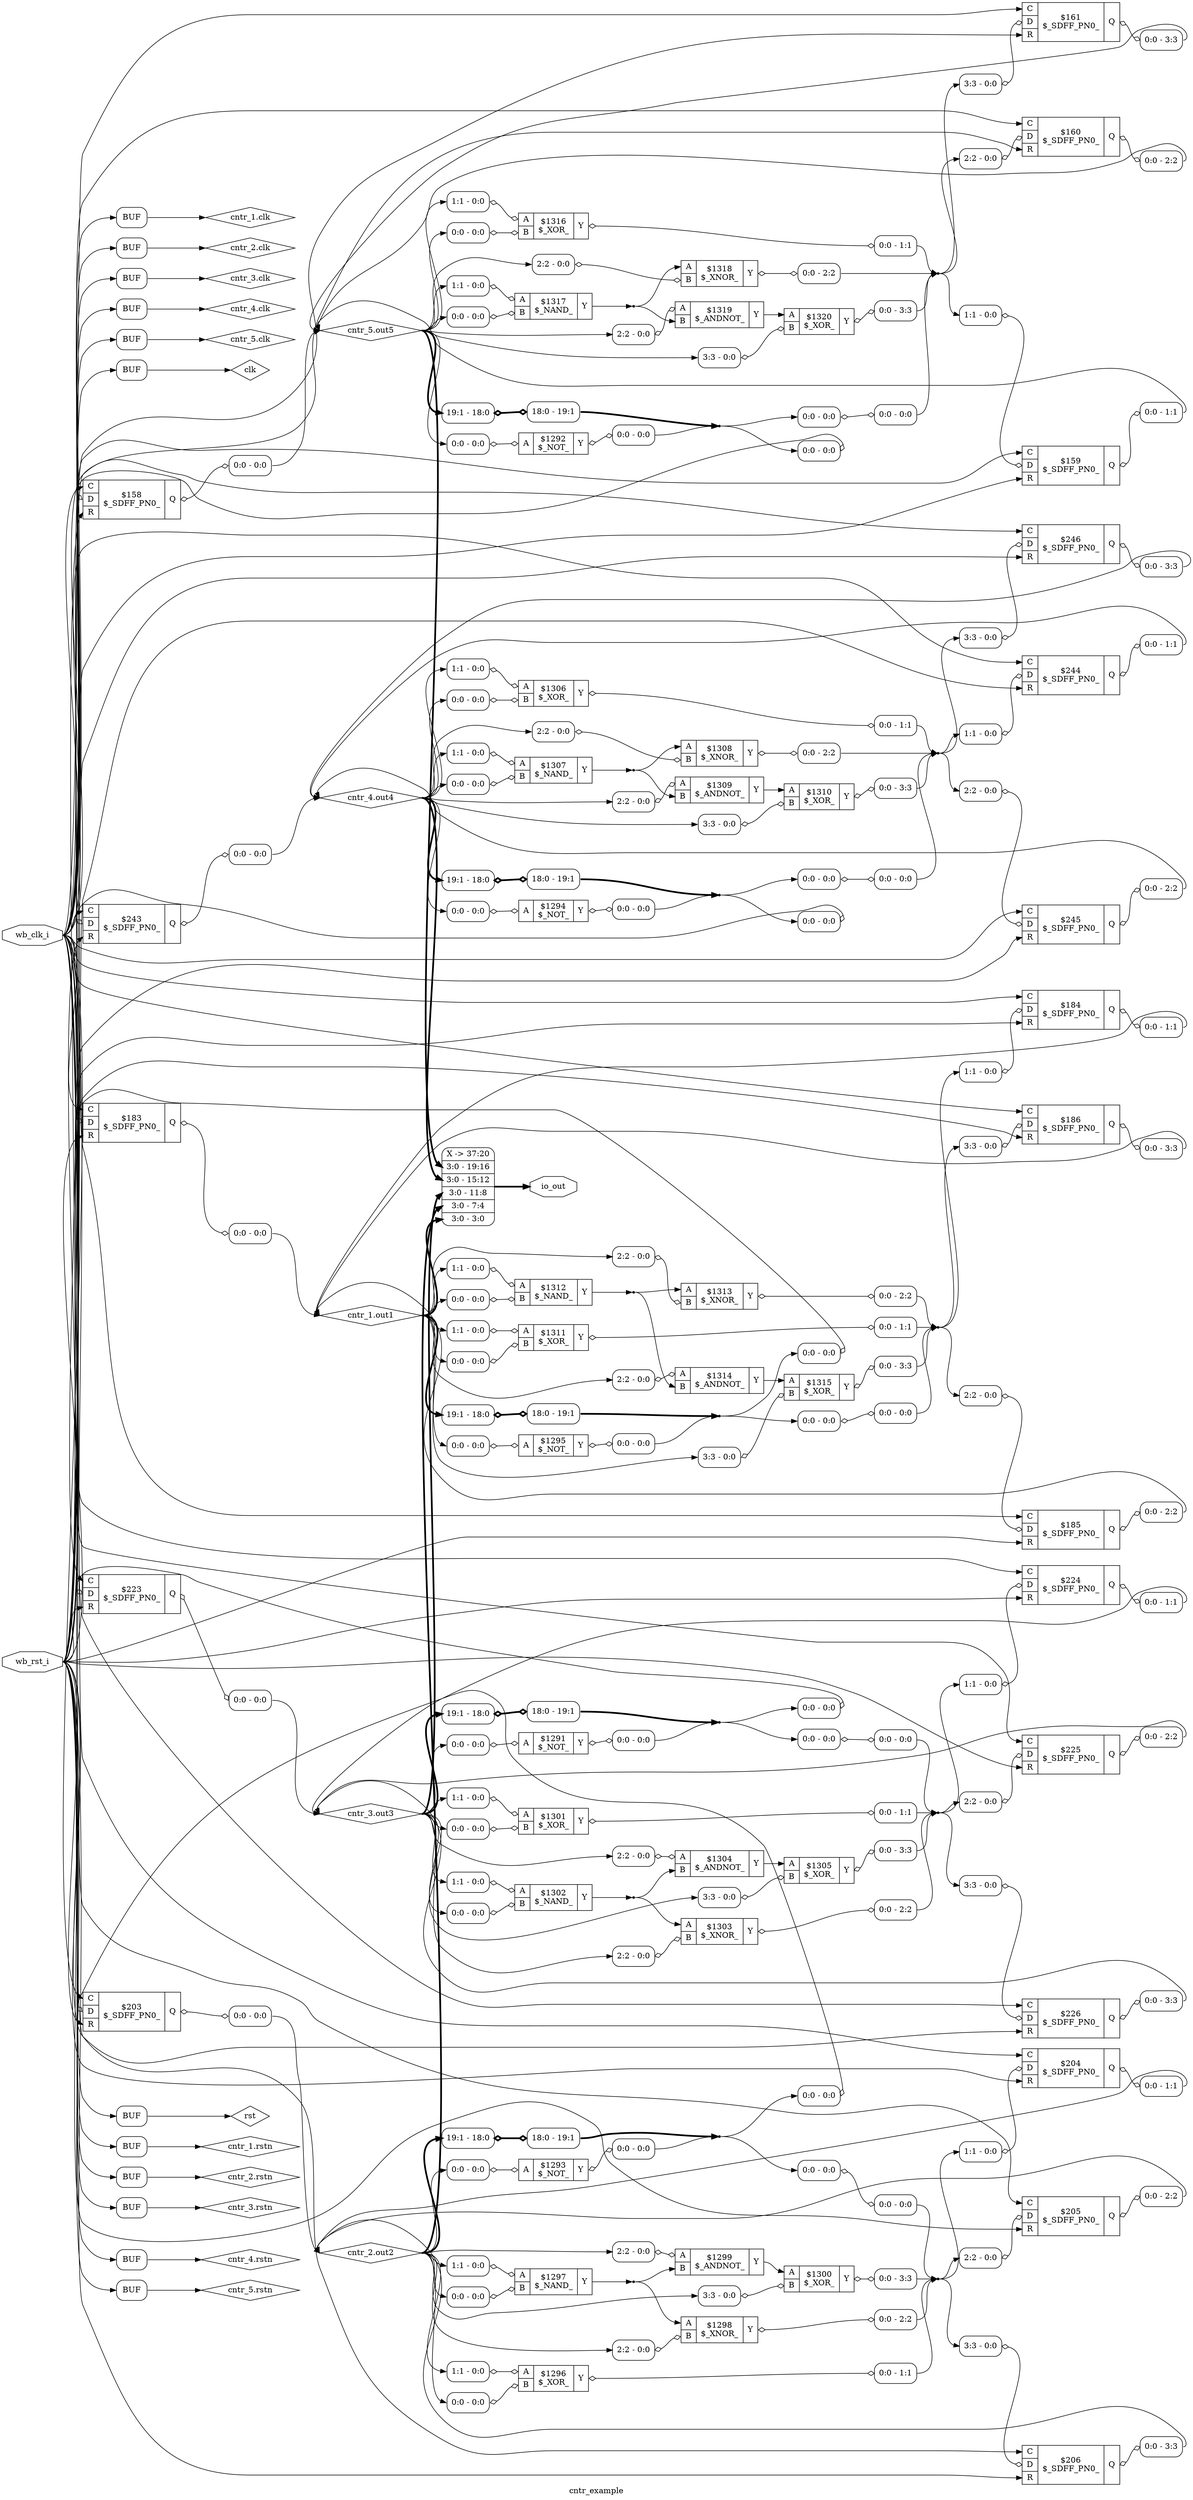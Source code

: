 digraph "cntr_example" {
label="cntr_example";
rankdir="LR";
remincross=true;
n21 [ shape=diamond, label="clk", color="black", fontcolor="black" ];
n22 [ shape=diamond, label="cntr_1.clk", color="black", fontcolor="black" ];
n23 [ shape=diamond, label="cntr_1.out1", color="black", fontcolor="black" ];
n24 [ shape=diamond, label="cntr_1.rstn", color="black", fontcolor="black" ];
n25 [ shape=diamond, label="cntr_2.clk", color="black", fontcolor="black" ];
n26 [ shape=diamond, label="cntr_2.out2", color="black", fontcolor="black" ];
n27 [ shape=diamond, label="cntr_2.rstn", color="black", fontcolor="black" ];
n28 [ shape=diamond, label="cntr_3.clk", color="black", fontcolor="black" ];
n29 [ shape=diamond, label="cntr_3.out3", color="black", fontcolor="black" ];
n30 [ shape=diamond, label="cntr_3.rstn", color="black", fontcolor="black" ];
n31 [ shape=diamond, label="cntr_4.clk", color="black", fontcolor="black" ];
n32 [ shape=diamond, label="cntr_4.out4", color="black", fontcolor="black" ];
n33 [ shape=diamond, label="cntr_4.rstn", color="black", fontcolor="black" ];
n34 [ shape=diamond, label="cntr_5.clk", color="black", fontcolor="black" ];
n35 [ shape=diamond, label="cntr_5.out5", color="black", fontcolor="black" ];
n36 [ shape=diamond, label="cntr_5.rstn", color="black", fontcolor="black" ];
n37 [ shape=octagon, label="io_out", color="black", fontcolor="black" ];
n38 [ shape=diamond, label="rst", color="black", fontcolor="black" ];
n39 [ shape=octagon, label="wb_clk_i", color="black", fontcolor="black" ];
n40 [ shape=octagon, label="wb_rst_i", color="black", fontcolor="black" ];
c43 [ shape=record, label="{{<p41> A}|$1291\n$_NOT_|{<p42> Y}}" ];
x0 [ shape=record, style=rounded, label="<s0> 0:0 - 0:0 " ];
x0:e -> c43:p41:w [arrowhead=odiamond, arrowtail=odiamond, dir=both, color="black", label=""];
x1 [ shape=record, style=rounded, label="<s0> 0:0 - 0:0 " ];
c43:p42:e -> x1:w [arrowhead=odiamond, arrowtail=odiamond, dir=both, color="black", label=""];
c44 [ shape=record, label="{{<p41> A}|$1292\n$_NOT_|{<p42> Y}}" ];
x2 [ shape=record, style=rounded, label="<s0> 0:0 - 0:0 " ];
x2:e -> c44:p41:w [arrowhead=odiamond, arrowtail=odiamond, dir=both, color="black", label=""];
x3 [ shape=record, style=rounded, label="<s0> 0:0 - 0:0 " ];
c44:p42:e -> x3:w [arrowhead=odiamond, arrowtail=odiamond, dir=both, color="black", label=""];
c45 [ shape=record, label="{{<p41> A}|$1293\n$_NOT_|{<p42> Y}}" ];
x4 [ shape=record, style=rounded, label="<s0> 0:0 - 0:0 " ];
x4:e -> c45:p41:w [arrowhead=odiamond, arrowtail=odiamond, dir=both, color="black", label=""];
x5 [ shape=record, style=rounded, label="<s0> 0:0 - 0:0 " ];
c45:p42:e -> x5:w [arrowhead=odiamond, arrowtail=odiamond, dir=both, color="black", label=""];
c46 [ shape=record, label="{{<p41> A}|$1294\n$_NOT_|{<p42> Y}}" ];
x6 [ shape=record, style=rounded, label="<s0> 0:0 - 0:0 " ];
x6:e -> c46:p41:w [arrowhead=odiamond, arrowtail=odiamond, dir=both, color="black", label=""];
x7 [ shape=record, style=rounded, label="<s0> 0:0 - 0:0 " ];
c46:p42:e -> x7:w [arrowhead=odiamond, arrowtail=odiamond, dir=both, color="black", label=""];
c47 [ shape=record, label="{{<p41> A}|$1295\n$_NOT_|{<p42> Y}}" ];
x8 [ shape=record, style=rounded, label="<s0> 0:0 - 0:0 " ];
x8:e -> c47:p41:w [arrowhead=odiamond, arrowtail=odiamond, dir=both, color="black", label=""];
x9 [ shape=record, style=rounded, label="<s0> 0:0 - 0:0 " ];
c47:p42:e -> x9:w [arrowhead=odiamond, arrowtail=odiamond, dir=both, color="black", label=""];
c49 [ shape=record, label="{{<p41> A|<p48> B}|$1296\n$_XOR_|{<p42> Y}}" ];
x10 [ shape=record, style=rounded, label="<s0> 1:1 - 0:0 " ];
x10:e -> c49:p41:w [arrowhead=odiamond, arrowtail=odiamond, dir=both, color="black", label=""];
x11 [ shape=record, style=rounded, label="<s0> 0:0 - 0:0 " ];
x11:e -> c49:p48:w [arrowhead=odiamond, arrowtail=odiamond, dir=both, color="black", label=""];
x12 [ shape=record, style=rounded, label="<s0> 0:0 - 1:1 " ];
c49:p42:e -> x12:w [arrowhead=odiamond, arrowtail=odiamond, dir=both, color="black", label=""];
c50 [ shape=record, label="{{<p41> A|<p48> B}|$1297\n$_NAND_|{<p42> Y}}" ];
x13 [ shape=record, style=rounded, label="<s0> 1:1 - 0:0 " ];
x13:e -> c50:p41:w [arrowhead=odiamond, arrowtail=odiamond, dir=both, color="black", label=""];
x14 [ shape=record, style=rounded, label="<s0> 0:0 - 0:0 " ];
x14:e -> c50:p48:w [arrowhead=odiamond, arrowtail=odiamond, dir=both, color="black", label=""];
c51 [ shape=record, label="{{<p41> A|<p48> B}|$1298\n$_XNOR_|{<p42> Y}}" ];
x15 [ shape=record, style=rounded, label="<s0> 2:2 - 0:0 " ];
x15:e -> c51:p48:w [arrowhead=odiamond, arrowtail=odiamond, dir=both, color="black", label=""];
x16 [ shape=record, style=rounded, label="<s0> 0:0 - 2:2 " ];
c51:p42:e -> x16:w [arrowhead=odiamond, arrowtail=odiamond, dir=both, color="black", label=""];
c52 [ shape=record, label="{{<p41> A|<p48> B}|$1299\n$_ANDNOT_|{<p42> Y}}" ];
x17 [ shape=record, style=rounded, label="<s0> 2:2 - 0:0 " ];
x17:e -> c52:p41:w [arrowhead=odiamond, arrowtail=odiamond, dir=both, color="black", label=""];
c53 [ shape=record, label="{{<p41> A|<p48> B}|$1300\n$_XOR_|{<p42> Y}}" ];
x18 [ shape=record, style=rounded, label="<s0> 3:3 - 0:0 " ];
x18:e -> c53:p48:w [arrowhead=odiamond, arrowtail=odiamond, dir=both, color="black", label=""];
x19 [ shape=record, style=rounded, label="<s0> 0:0 - 3:3 " ];
c53:p42:e -> x19:w [arrowhead=odiamond, arrowtail=odiamond, dir=both, color="black", label=""];
c54 [ shape=record, label="{{<p41> A|<p48> B}|$1301\n$_XOR_|{<p42> Y}}" ];
x20 [ shape=record, style=rounded, label="<s0> 1:1 - 0:0 " ];
x20:e -> c54:p41:w [arrowhead=odiamond, arrowtail=odiamond, dir=both, color="black", label=""];
x21 [ shape=record, style=rounded, label="<s0> 0:0 - 0:0 " ];
x21:e -> c54:p48:w [arrowhead=odiamond, arrowtail=odiamond, dir=both, color="black", label=""];
x22 [ shape=record, style=rounded, label="<s0> 0:0 - 1:1 " ];
c54:p42:e -> x22:w [arrowhead=odiamond, arrowtail=odiamond, dir=both, color="black", label=""];
c55 [ shape=record, label="{{<p41> A|<p48> B}|$1302\n$_NAND_|{<p42> Y}}" ];
x23 [ shape=record, style=rounded, label="<s0> 1:1 - 0:0 " ];
x23:e -> c55:p41:w [arrowhead=odiamond, arrowtail=odiamond, dir=both, color="black", label=""];
x24 [ shape=record, style=rounded, label="<s0> 0:0 - 0:0 " ];
x24:e -> c55:p48:w [arrowhead=odiamond, arrowtail=odiamond, dir=both, color="black", label=""];
c56 [ shape=record, label="{{<p41> A|<p48> B}|$1303\n$_XNOR_|{<p42> Y}}" ];
x25 [ shape=record, style=rounded, label="<s0> 2:2 - 0:0 " ];
x25:e -> c56:p48:w [arrowhead=odiamond, arrowtail=odiamond, dir=both, color="black", label=""];
x26 [ shape=record, style=rounded, label="<s0> 0:0 - 2:2 " ];
c56:p42:e -> x26:w [arrowhead=odiamond, arrowtail=odiamond, dir=both, color="black", label=""];
c57 [ shape=record, label="{{<p41> A|<p48> B}|$1304\n$_ANDNOT_|{<p42> Y}}" ];
x27 [ shape=record, style=rounded, label="<s0> 2:2 - 0:0 " ];
x27:e -> c57:p41:w [arrowhead=odiamond, arrowtail=odiamond, dir=both, color="black", label=""];
c58 [ shape=record, label="{{<p41> A|<p48> B}|$1305\n$_XOR_|{<p42> Y}}" ];
x28 [ shape=record, style=rounded, label="<s0> 3:3 - 0:0 " ];
x28:e -> c58:p48:w [arrowhead=odiamond, arrowtail=odiamond, dir=both, color="black", label=""];
x29 [ shape=record, style=rounded, label="<s0> 0:0 - 3:3 " ];
c58:p42:e -> x29:w [arrowhead=odiamond, arrowtail=odiamond, dir=both, color="black", label=""];
c59 [ shape=record, label="{{<p41> A|<p48> B}|$1306\n$_XOR_|{<p42> Y}}" ];
x30 [ shape=record, style=rounded, label="<s0> 1:1 - 0:0 " ];
x30:e -> c59:p41:w [arrowhead=odiamond, arrowtail=odiamond, dir=both, color="black", label=""];
x31 [ shape=record, style=rounded, label="<s0> 0:0 - 0:0 " ];
x31:e -> c59:p48:w [arrowhead=odiamond, arrowtail=odiamond, dir=both, color="black", label=""];
x32 [ shape=record, style=rounded, label="<s0> 0:0 - 1:1 " ];
c59:p42:e -> x32:w [arrowhead=odiamond, arrowtail=odiamond, dir=both, color="black", label=""];
c60 [ shape=record, label="{{<p41> A|<p48> B}|$1307\n$_NAND_|{<p42> Y}}" ];
x33 [ shape=record, style=rounded, label="<s0> 1:1 - 0:0 " ];
x33:e -> c60:p41:w [arrowhead=odiamond, arrowtail=odiamond, dir=both, color="black", label=""];
x34 [ shape=record, style=rounded, label="<s0> 0:0 - 0:0 " ];
x34:e -> c60:p48:w [arrowhead=odiamond, arrowtail=odiamond, dir=both, color="black", label=""];
c61 [ shape=record, label="{{<p41> A|<p48> B}|$1308\n$_XNOR_|{<p42> Y}}" ];
x35 [ shape=record, style=rounded, label="<s0> 2:2 - 0:0 " ];
x35:e -> c61:p48:w [arrowhead=odiamond, arrowtail=odiamond, dir=both, color="black", label=""];
x36 [ shape=record, style=rounded, label="<s0> 0:0 - 2:2 " ];
c61:p42:e -> x36:w [arrowhead=odiamond, arrowtail=odiamond, dir=both, color="black", label=""];
c62 [ shape=record, label="{{<p41> A|<p48> B}|$1309\n$_ANDNOT_|{<p42> Y}}" ];
x37 [ shape=record, style=rounded, label="<s0> 2:2 - 0:0 " ];
x37:e -> c62:p41:w [arrowhead=odiamond, arrowtail=odiamond, dir=both, color="black", label=""];
c63 [ shape=record, label="{{<p41> A|<p48> B}|$1310\n$_XOR_|{<p42> Y}}" ];
x38 [ shape=record, style=rounded, label="<s0> 3:3 - 0:0 " ];
x38:e -> c63:p48:w [arrowhead=odiamond, arrowtail=odiamond, dir=both, color="black", label=""];
x39 [ shape=record, style=rounded, label="<s0> 0:0 - 3:3 " ];
c63:p42:e -> x39:w [arrowhead=odiamond, arrowtail=odiamond, dir=both, color="black", label=""];
c64 [ shape=record, label="{{<p41> A|<p48> B}|$1311\n$_XOR_|{<p42> Y}}" ];
x40 [ shape=record, style=rounded, label="<s0> 1:1 - 0:0 " ];
x40:e -> c64:p41:w [arrowhead=odiamond, arrowtail=odiamond, dir=both, color="black", label=""];
x41 [ shape=record, style=rounded, label="<s0> 0:0 - 0:0 " ];
x41:e -> c64:p48:w [arrowhead=odiamond, arrowtail=odiamond, dir=both, color="black", label=""];
x42 [ shape=record, style=rounded, label="<s0> 0:0 - 1:1 " ];
c64:p42:e -> x42:w [arrowhead=odiamond, arrowtail=odiamond, dir=both, color="black", label=""];
c65 [ shape=record, label="{{<p41> A|<p48> B}|$1312\n$_NAND_|{<p42> Y}}" ];
x43 [ shape=record, style=rounded, label="<s0> 1:1 - 0:0 " ];
x43:e -> c65:p41:w [arrowhead=odiamond, arrowtail=odiamond, dir=both, color="black", label=""];
x44 [ shape=record, style=rounded, label="<s0> 0:0 - 0:0 " ];
x44:e -> c65:p48:w [arrowhead=odiamond, arrowtail=odiamond, dir=both, color="black", label=""];
c66 [ shape=record, label="{{<p41> A|<p48> B}|$1313\n$_XNOR_|{<p42> Y}}" ];
x45 [ shape=record, style=rounded, label="<s0> 2:2 - 0:0 " ];
x45:e -> c66:p48:w [arrowhead=odiamond, arrowtail=odiamond, dir=both, color="black", label=""];
x46 [ shape=record, style=rounded, label="<s0> 0:0 - 2:2 " ];
c66:p42:e -> x46:w [arrowhead=odiamond, arrowtail=odiamond, dir=both, color="black", label=""];
c67 [ shape=record, label="{{<p41> A|<p48> B}|$1314\n$_ANDNOT_|{<p42> Y}}" ];
x47 [ shape=record, style=rounded, label="<s0> 2:2 - 0:0 " ];
x47:e -> c67:p41:w [arrowhead=odiamond, arrowtail=odiamond, dir=both, color="black", label=""];
c68 [ shape=record, label="{{<p41> A|<p48> B}|$1315\n$_XOR_|{<p42> Y}}" ];
x48 [ shape=record, style=rounded, label="<s0> 3:3 - 0:0 " ];
x48:e -> c68:p48:w [arrowhead=odiamond, arrowtail=odiamond, dir=both, color="black", label=""];
x49 [ shape=record, style=rounded, label="<s0> 0:0 - 3:3 " ];
c68:p42:e -> x49:w [arrowhead=odiamond, arrowtail=odiamond, dir=both, color="black", label=""];
c69 [ shape=record, label="{{<p41> A|<p48> B}|$1316\n$_XOR_|{<p42> Y}}" ];
x50 [ shape=record, style=rounded, label="<s0> 1:1 - 0:0 " ];
x50:e -> c69:p41:w [arrowhead=odiamond, arrowtail=odiamond, dir=both, color="black", label=""];
x51 [ shape=record, style=rounded, label="<s0> 0:0 - 0:0 " ];
x51:e -> c69:p48:w [arrowhead=odiamond, arrowtail=odiamond, dir=both, color="black", label=""];
x52 [ shape=record, style=rounded, label="<s0> 0:0 - 1:1 " ];
c69:p42:e -> x52:w [arrowhead=odiamond, arrowtail=odiamond, dir=both, color="black", label=""];
c70 [ shape=record, label="{{<p41> A|<p48> B}|$1317\n$_NAND_|{<p42> Y}}" ];
x53 [ shape=record, style=rounded, label="<s0> 1:1 - 0:0 " ];
x53:e -> c70:p41:w [arrowhead=odiamond, arrowtail=odiamond, dir=both, color="black", label=""];
x54 [ shape=record, style=rounded, label="<s0> 0:0 - 0:0 " ];
x54:e -> c70:p48:w [arrowhead=odiamond, arrowtail=odiamond, dir=both, color="black", label=""];
c71 [ shape=record, label="{{<p41> A|<p48> B}|$1318\n$_XNOR_|{<p42> Y}}" ];
x55 [ shape=record, style=rounded, label="<s0> 2:2 - 0:0 " ];
x55:e -> c71:p48:w [arrowhead=odiamond, arrowtail=odiamond, dir=both, color="black", label=""];
x56 [ shape=record, style=rounded, label="<s0> 0:0 - 2:2 " ];
c71:p42:e -> x56:w [arrowhead=odiamond, arrowtail=odiamond, dir=both, color="black", label=""];
c72 [ shape=record, label="{{<p41> A|<p48> B}|$1319\n$_ANDNOT_|{<p42> Y}}" ];
x57 [ shape=record, style=rounded, label="<s0> 2:2 - 0:0 " ];
x57:e -> c72:p41:w [arrowhead=odiamond, arrowtail=odiamond, dir=both, color="black", label=""];
c73 [ shape=record, label="{{<p41> A|<p48> B}|$1320\n$_XOR_|{<p42> Y}}" ];
x58 [ shape=record, style=rounded, label="<s0> 3:3 - 0:0 " ];
x58:e -> c73:p48:w [arrowhead=odiamond, arrowtail=odiamond, dir=both, color="black", label=""];
x59 [ shape=record, style=rounded, label="<s0> 0:0 - 3:3 " ];
c73:p42:e -> x59:w [arrowhead=odiamond, arrowtail=odiamond, dir=both, color="black", label=""];
c78 [ shape=record, label="{{<p74> C|<p75> D|<p76> R}|$158\n$_SDFF_PN0_|{<p77> Q}}" ];
x60 [ shape=record, style=rounded, label="<s0> 0:0 - 0:0 " ];
x60:e -> c78:p75:w [arrowhead=odiamond, arrowtail=odiamond, dir=both, color="black", label=""];
x61 [ shape=record, style=rounded, label="<s0> 0:0 - 0:0 " ];
c78:p77:e -> x61:w [arrowhead=odiamond, arrowtail=odiamond, dir=both, color="black", label=""];
c79 [ shape=record, label="{{<p74> C|<p75> D|<p76> R}|$159\n$_SDFF_PN0_|{<p77> Q}}" ];
x62 [ shape=record, style=rounded, label="<s0> 1:1 - 0:0 " ];
x62:e -> c79:p75:w [arrowhead=odiamond, arrowtail=odiamond, dir=both, color="black", label=""];
x63 [ shape=record, style=rounded, label="<s0> 0:0 - 1:1 " ];
c79:p77:e -> x63:w [arrowhead=odiamond, arrowtail=odiamond, dir=both, color="black", label=""];
c80 [ shape=record, label="{{<p74> C|<p75> D|<p76> R}|$160\n$_SDFF_PN0_|{<p77> Q}}" ];
x64 [ shape=record, style=rounded, label="<s0> 2:2 - 0:0 " ];
x64:e -> c80:p75:w [arrowhead=odiamond, arrowtail=odiamond, dir=both, color="black", label=""];
x65 [ shape=record, style=rounded, label="<s0> 0:0 - 2:2 " ];
c80:p77:e -> x65:w [arrowhead=odiamond, arrowtail=odiamond, dir=both, color="black", label=""];
c81 [ shape=record, label="{{<p74> C|<p75> D|<p76> R}|$161\n$_SDFF_PN0_|{<p77> Q}}" ];
x66 [ shape=record, style=rounded, label="<s0> 3:3 - 0:0 " ];
x66:e -> c81:p75:w [arrowhead=odiamond, arrowtail=odiamond, dir=both, color="black", label=""];
x67 [ shape=record, style=rounded, label="<s0> 0:0 - 3:3 " ];
c81:p77:e -> x67:w [arrowhead=odiamond, arrowtail=odiamond, dir=both, color="black", label=""];
c82 [ shape=record, label="{{<p74> C|<p75> D|<p76> R}|$183\n$_SDFF_PN0_|{<p77> Q}}" ];
x68 [ shape=record, style=rounded, label="<s0> 0:0 - 0:0 " ];
x68:e -> c82:p75:w [arrowhead=odiamond, arrowtail=odiamond, dir=both, color="black", label=""];
x69 [ shape=record, style=rounded, label="<s0> 0:0 - 0:0 " ];
c82:p77:e -> x69:w [arrowhead=odiamond, arrowtail=odiamond, dir=both, color="black", label=""];
c83 [ shape=record, label="{{<p74> C|<p75> D|<p76> R}|$184\n$_SDFF_PN0_|{<p77> Q}}" ];
x70 [ shape=record, style=rounded, label="<s0> 1:1 - 0:0 " ];
x70:e -> c83:p75:w [arrowhead=odiamond, arrowtail=odiamond, dir=both, color="black", label=""];
x71 [ shape=record, style=rounded, label="<s0> 0:0 - 1:1 " ];
c83:p77:e -> x71:w [arrowhead=odiamond, arrowtail=odiamond, dir=both, color="black", label=""];
c84 [ shape=record, label="{{<p74> C|<p75> D|<p76> R}|$185\n$_SDFF_PN0_|{<p77> Q}}" ];
x72 [ shape=record, style=rounded, label="<s0> 2:2 - 0:0 " ];
x72:e -> c84:p75:w [arrowhead=odiamond, arrowtail=odiamond, dir=both, color="black", label=""];
x73 [ shape=record, style=rounded, label="<s0> 0:0 - 2:2 " ];
c84:p77:e -> x73:w [arrowhead=odiamond, arrowtail=odiamond, dir=both, color="black", label=""];
c85 [ shape=record, label="{{<p74> C|<p75> D|<p76> R}|$186\n$_SDFF_PN0_|{<p77> Q}}" ];
x74 [ shape=record, style=rounded, label="<s0> 3:3 - 0:0 " ];
x74:e -> c85:p75:w [arrowhead=odiamond, arrowtail=odiamond, dir=both, color="black", label=""];
x75 [ shape=record, style=rounded, label="<s0> 0:0 - 3:3 " ];
c85:p77:e -> x75:w [arrowhead=odiamond, arrowtail=odiamond, dir=both, color="black", label=""];
c86 [ shape=record, label="{{<p74> C|<p75> D|<p76> R}|$203\n$_SDFF_PN0_|{<p77> Q}}" ];
x76 [ shape=record, style=rounded, label="<s0> 0:0 - 0:0 " ];
x76:e -> c86:p75:w [arrowhead=odiamond, arrowtail=odiamond, dir=both, color="black", label=""];
x77 [ shape=record, style=rounded, label="<s0> 0:0 - 0:0 " ];
c86:p77:e -> x77:w [arrowhead=odiamond, arrowtail=odiamond, dir=both, color="black", label=""];
c87 [ shape=record, label="{{<p74> C|<p75> D|<p76> R}|$204\n$_SDFF_PN0_|{<p77> Q}}" ];
x78 [ shape=record, style=rounded, label="<s0> 1:1 - 0:0 " ];
x78:e -> c87:p75:w [arrowhead=odiamond, arrowtail=odiamond, dir=both, color="black", label=""];
x79 [ shape=record, style=rounded, label="<s0> 0:0 - 1:1 " ];
c87:p77:e -> x79:w [arrowhead=odiamond, arrowtail=odiamond, dir=both, color="black", label=""];
c88 [ shape=record, label="{{<p74> C|<p75> D|<p76> R}|$205\n$_SDFF_PN0_|{<p77> Q}}" ];
x80 [ shape=record, style=rounded, label="<s0> 2:2 - 0:0 " ];
x80:e -> c88:p75:w [arrowhead=odiamond, arrowtail=odiamond, dir=both, color="black", label=""];
x81 [ shape=record, style=rounded, label="<s0> 0:0 - 2:2 " ];
c88:p77:e -> x81:w [arrowhead=odiamond, arrowtail=odiamond, dir=both, color="black", label=""];
c89 [ shape=record, label="{{<p74> C|<p75> D|<p76> R}|$206\n$_SDFF_PN0_|{<p77> Q}}" ];
x82 [ shape=record, style=rounded, label="<s0> 3:3 - 0:0 " ];
x82:e -> c89:p75:w [arrowhead=odiamond, arrowtail=odiamond, dir=both, color="black", label=""];
x83 [ shape=record, style=rounded, label="<s0> 0:0 - 3:3 " ];
c89:p77:e -> x83:w [arrowhead=odiamond, arrowtail=odiamond, dir=both, color="black", label=""];
c90 [ shape=record, label="{{<p74> C|<p75> D|<p76> R}|$223\n$_SDFF_PN0_|{<p77> Q}}" ];
x84 [ shape=record, style=rounded, label="<s0> 0:0 - 0:0 " ];
x84:e -> c90:p75:w [arrowhead=odiamond, arrowtail=odiamond, dir=both, color="black", label=""];
x85 [ shape=record, style=rounded, label="<s0> 0:0 - 0:0 " ];
c90:p77:e -> x85:w [arrowhead=odiamond, arrowtail=odiamond, dir=both, color="black", label=""];
c91 [ shape=record, label="{{<p74> C|<p75> D|<p76> R}|$224\n$_SDFF_PN0_|{<p77> Q}}" ];
x86 [ shape=record, style=rounded, label="<s0> 1:1 - 0:0 " ];
x86:e -> c91:p75:w [arrowhead=odiamond, arrowtail=odiamond, dir=both, color="black", label=""];
x87 [ shape=record, style=rounded, label="<s0> 0:0 - 1:1 " ];
c91:p77:e -> x87:w [arrowhead=odiamond, arrowtail=odiamond, dir=both, color="black", label=""];
c92 [ shape=record, label="{{<p74> C|<p75> D|<p76> R}|$225\n$_SDFF_PN0_|{<p77> Q}}" ];
x88 [ shape=record, style=rounded, label="<s0> 2:2 - 0:0 " ];
x88:e -> c92:p75:w [arrowhead=odiamond, arrowtail=odiamond, dir=both, color="black", label=""];
x89 [ shape=record, style=rounded, label="<s0> 0:0 - 2:2 " ];
c92:p77:e -> x89:w [arrowhead=odiamond, arrowtail=odiamond, dir=both, color="black", label=""];
c93 [ shape=record, label="{{<p74> C|<p75> D|<p76> R}|$226\n$_SDFF_PN0_|{<p77> Q}}" ];
x90 [ shape=record, style=rounded, label="<s0> 3:3 - 0:0 " ];
x90:e -> c93:p75:w [arrowhead=odiamond, arrowtail=odiamond, dir=both, color="black", label=""];
x91 [ shape=record, style=rounded, label="<s0> 0:0 - 3:3 " ];
c93:p77:e -> x91:w [arrowhead=odiamond, arrowtail=odiamond, dir=both, color="black", label=""];
c94 [ shape=record, label="{{<p74> C|<p75> D|<p76> R}|$243\n$_SDFF_PN0_|{<p77> Q}}" ];
x92 [ shape=record, style=rounded, label="<s0> 0:0 - 0:0 " ];
x92:e -> c94:p75:w [arrowhead=odiamond, arrowtail=odiamond, dir=both, color="black", label=""];
x93 [ shape=record, style=rounded, label="<s0> 0:0 - 0:0 " ];
c94:p77:e -> x93:w [arrowhead=odiamond, arrowtail=odiamond, dir=both, color="black", label=""];
c95 [ shape=record, label="{{<p74> C|<p75> D|<p76> R}|$244\n$_SDFF_PN0_|{<p77> Q}}" ];
x94 [ shape=record, style=rounded, label="<s0> 1:1 - 0:0 " ];
x94:e -> c95:p75:w [arrowhead=odiamond, arrowtail=odiamond, dir=both, color="black", label=""];
x95 [ shape=record, style=rounded, label="<s0> 0:0 - 1:1 " ];
c95:p77:e -> x95:w [arrowhead=odiamond, arrowtail=odiamond, dir=both, color="black", label=""];
c96 [ shape=record, label="{{<p74> C|<p75> D|<p76> R}|$245\n$_SDFF_PN0_|{<p77> Q}}" ];
x96 [ shape=record, style=rounded, label="<s0> 2:2 - 0:0 " ];
x96:e -> c96:p75:w [arrowhead=odiamond, arrowtail=odiamond, dir=both, color="black", label=""];
x97 [ shape=record, style=rounded, label="<s0> 0:0 - 2:2 " ];
c96:p77:e -> x97:w [arrowhead=odiamond, arrowtail=odiamond, dir=both, color="black", label=""];
c97 [ shape=record, label="{{<p74> C|<p75> D|<p76> R}|$246\n$_SDFF_PN0_|{<p77> Q}}" ];
x98 [ shape=record, style=rounded, label="<s0> 3:3 - 0:0 " ];
x98:e -> c97:p75:w [arrowhead=odiamond, arrowtail=odiamond, dir=both, color="black", label=""];
x99 [ shape=record, style=rounded, label="<s0> 0:0 - 3:3 " ];
c97:p77:e -> x99:w [arrowhead=odiamond, arrowtail=odiamond, dir=both, color="black", label=""];
x100 [ shape=record, style=rounded, label="<s0> 19:1 - 18:0 " ];
x101 [ shape=record, style=rounded, label="<s0> 18:0 - 19:1 " ];
x100:e -> x101:w [arrowhead=odiamond, arrowtail=odiamond, dir=both, color="black", style="setlinewidth(3)", label=""];
x102 [ shape=record, style=rounded, label="<s0> 0:0 - 0:0 " ];
x103 [ shape=record, style=rounded, label="<s0> 0:0 - 0:0 " ];
x102:e -> x103:w [arrowhead=odiamond, arrowtail=odiamond, dir=both, color="black", label=""];
x104 [ shape=record, style=rounded, label="<s0> 19:1 - 18:0 " ];
x105 [ shape=record, style=rounded, label="<s0> 18:0 - 19:1 " ];
x104:e -> x105:w [arrowhead=odiamond, arrowtail=odiamond, dir=both, color="black", style="setlinewidth(3)", label=""];
x106 [ shape=record, style=rounded, label="<s0> 0:0 - 0:0 " ];
x107 [ shape=record, style=rounded, label="<s0> 0:0 - 0:0 " ];
x106:e -> x107:w [arrowhead=odiamond, arrowtail=odiamond, dir=both, color="black", label=""];
x108 [ shape=record, style=rounded, label="<s0> 19:1 - 18:0 " ];
x109 [ shape=record, style=rounded, label="<s0> 18:0 - 19:1 " ];
x108:e -> x109:w [arrowhead=odiamond, arrowtail=odiamond, dir=both, color="black", style="setlinewidth(3)", label=""];
x110 [ shape=record, style=rounded, label="<s0> 0:0 - 0:0 " ];
x111 [ shape=record, style=rounded, label="<s0> 0:0 - 0:0 " ];
x110:e -> x111:w [arrowhead=odiamond, arrowtail=odiamond, dir=both, color="black", label=""];
x112 [ shape=record, style=rounded, label="<s0> 19:1 - 18:0 " ];
x113 [ shape=record, style=rounded, label="<s0> 18:0 - 19:1 " ];
x112:e -> x113:w [arrowhead=odiamond, arrowtail=odiamond, dir=both, color="black", style="setlinewidth(3)", label=""];
x114 [ shape=record, style=rounded, label="<s0> 0:0 - 0:0 " ];
x115 [ shape=record, style=rounded, label="<s0> 0:0 - 0:0 " ];
x114:e -> x115:w [arrowhead=odiamond, arrowtail=odiamond, dir=both, color="black", label=""];
x116 [ shape=record, style=rounded, label="<s0> 19:1 - 18:0 " ];
x117 [ shape=record, style=rounded, label="<s0> 18:0 - 19:1 " ];
x116:e -> x117:w [arrowhead=odiamond, arrowtail=odiamond, dir=both, color="black", style="setlinewidth(3)", label=""];
x118 [ shape=record, style=rounded, label="<s0> 0:0 - 0:0 " ];
x119 [ shape=record, style=rounded, label="<s0> 0:0 - 0:0 " ];
x118:e -> x119:w [arrowhead=odiamond, arrowtail=odiamond, dir=both, color="black", label=""];
x120 [shape=box, style=rounded, label="BUF"];
x121 [shape=box, style=rounded, label="BUF"];
x122 [shape=box, style=rounded, label="BUF"];
x123 [shape=box, style=rounded, label="BUF"];
x124 [shape=box, style=rounded, label="BUF"];
x125 [shape=box, style=rounded, label="BUF"];
x126 [shape=box, style=rounded, label="BUF"];
x127 [shape=box, style=rounded, label="BUF"];
x128 [shape=box, style=rounded, label="BUF"];
x129 [shape=box, style=rounded, label="BUF"];
x130 [shape=box, style=rounded, label="BUF"];
x131 [ shape=record, style=rounded, label="X -&gt; 37:20 |<s4> 3:0 - 19:16 |<s3> 3:0 - 15:12 |<s2> 3:0 - 11:8 |<s1> 3:0 - 7:4 |<s0> 3:0 - 3:0 " ];
x132 [shape=box, style=rounded, label="BUF"];
n1 [ shape=point ];
c50:p42:e -> n1:w [color="black", label=""];
n1:e -> c51:p41:w [color="black", label=""];
n1:e -> c52:p48:w [color="black", label=""];
c72:p42:e -> c73:p41:w [color="black", label=""];
n11 [ shape=point ];
x101:s0:e -> n11:w [color="black", style="setlinewidth(3)", label=""];
x9:s0:e -> n11:w [color="black", label=""];
n11:e -> x102:s0:w [color="black", label=""];
n11:e -> x68:s0:w [color="black", label=""];
n12 [ shape=point ];
x103:s0:e -> n12:w [color="black", label=""];
x42:s0:e -> n12:w [color="black", label=""];
x46:s0:e -> n12:w [color="black", label=""];
x49:s0:e -> n12:w [color="black", label=""];
n12:e -> x70:s0:w [color="black", label=""];
n12:e -> x72:s0:w [color="black", label=""];
n12:e -> x74:s0:w [color="black", label=""];
n13 [ shape=point ];
x105:s0:e -> n13:w [color="black", style="setlinewidth(3)", label=""];
x5:s0:e -> n13:w [color="black", label=""];
n13:e -> x106:s0:w [color="black", label=""];
n13:e -> x76:s0:w [color="black", label=""];
n14 [ shape=point ];
x107:s0:e -> n14:w [color="black", label=""];
x12:s0:e -> n14:w [color="black", label=""];
x16:s0:e -> n14:w [color="black", label=""];
x19:s0:e -> n14:w [color="black", label=""];
n14:e -> x78:s0:w [color="black", label=""];
n14:e -> x80:s0:w [color="black", label=""];
n14:e -> x82:s0:w [color="black", label=""];
n15 [ shape=point ];
x109:s0:e -> n15:w [color="black", style="setlinewidth(3)", label=""];
x1:s0:e -> n15:w [color="black", label=""];
n15:e -> x110:s0:w [color="black", label=""];
n15:e -> x84:s0:w [color="black", label=""];
n16 [ shape=point ];
x111:s0:e -> n16:w [color="black", label=""];
x22:s0:e -> n16:w [color="black", label=""];
x26:s0:e -> n16:w [color="black", label=""];
x29:s0:e -> n16:w [color="black", label=""];
n16:e -> x86:s0:w [color="black", label=""];
n16:e -> x88:s0:w [color="black", label=""];
n16:e -> x90:s0:w [color="black", label=""];
n17 [ shape=point ];
x113:s0:e -> n17:w [color="black", style="setlinewidth(3)", label=""];
x7:s0:e -> n17:w [color="black", label=""];
n17:e -> x114:s0:w [color="black", label=""];
n17:e -> x92:s0:w [color="black", label=""];
n18 [ shape=point ];
x115:s0:e -> n18:w [color="black", label=""];
x32:s0:e -> n18:w [color="black", label=""];
x36:s0:e -> n18:w [color="black", label=""];
x39:s0:e -> n18:w [color="black", label=""];
n18:e -> x94:s0:w [color="black", label=""];
n18:e -> x96:s0:w [color="black", label=""];
n18:e -> x98:s0:w [color="black", label=""];
n19 [ shape=point ];
x117:s0:e -> n19:w [color="black", style="setlinewidth(3)", label=""];
x3:s0:e -> n19:w [color="black", label=""];
n19:e -> x118:s0:w [color="black", label=""];
n19:e -> x60:s0:w [color="black", label=""];
c52:p42:e -> c53:p41:w [color="black", label=""];
n20 [ shape=point ];
x119:s0:e -> n20:w [color="black", label=""];
x52:s0:e -> n20:w [color="black", label=""];
x56:s0:e -> n20:w [color="black", label=""];
x59:s0:e -> n20:w [color="black", label=""];
n20:e -> x62:s0:w [color="black", label=""];
n20:e -> x64:s0:w [color="black", label=""];
n20:e -> x66:s0:w [color="black", label=""];
x120:e:e -> n21:w [color="black", label=""];
x121:e:e -> n22:w [color="black", label=""];
x69:s0:e -> n23:w [color="black", label=""];
x71:s0:e -> n23:w [color="black", label=""];
x73:s0:e -> n23:w [color="black", label=""];
x75:s0:e -> n23:w [color="black", label=""];
n23:e -> x100:s0:w [color="black", style="setlinewidth(3)", label=""];
n23:e -> x131:s0:w [color="black", style="setlinewidth(3)", label=""];
n23:e -> x40:s0:w [color="black", label=""];
n23:e -> x41:s0:w [color="black", label=""];
n23:e -> x43:s0:w [color="black", label=""];
n23:e -> x44:s0:w [color="black", label=""];
n23:e -> x45:s0:w [color="black", label=""];
n23:e -> x47:s0:w [color="black", label=""];
n23:e -> x48:s0:w [color="black", label=""];
n23:e -> x8:s0:w [color="black", label=""];
x122:e:e -> n24:w [color="black", label=""];
x123:e:e -> n25:w [color="black", label=""];
x77:s0:e -> n26:w [color="black", label=""];
x79:s0:e -> n26:w [color="black", label=""];
x81:s0:e -> n26:w [color="black", label=""];
x83:s0:e -> n26:w [color="black", label=""];
n26:e -> x104:s0:w [color="black", style="setlinewidth(3)", label=""];
n26:e -> x10:s0:w [color="black", label=""];
n26:e -> x11:s0:w [color="black", label=""];
n26:e -> x131:s1:w [color="black", style="setlinewidth(3)", label=""];
n26:e -> x13:s0:w [color="black", label=""];
n26:e -> x14:s0:w [color="black", label=""];
n26:e -> x15:s0:w [color="black", label=""];
n26:e -> x17:s0:w [color="black", label=""];
n26:e -> x18:s0:w [color="black", label=""];
n26:e -> x4:s0:w [color="black", label=""];
x124:e:e -> n27:w [color="black", label=""];
x125:e:e -> n28:w [color="black", label=""];
x85:s0:e -> n29:w [color="black", label=""];
x87:s0:e -> n29:w [color="black", label=""];
x89:s0:e -> n29:w [color="black", label=""];
x91:s0:e -> n29:w [color="black", label=""];
n29:e -> x0:s0:w [color="black", label=""];
n29:e -> x108:s0:w [color="black", style="setlinewidth(3)", label=""];
n29:e -> x131:s2:w [color="black", style="setlinewidth(3)", label=""];
n29:e -> x20:s0:w [color="black", label=""];
n29:e -> x21:s0:w [color="black", label=""];
n29:e -> x23:s0:w [color="black", label=""];
n29:e -> x24:s0:w [color="black", label=""];
n29:e -> x25:s0:w [color="black", label=""];
n29:e -> x27:s0:w [color="black", label=""];
n29:e -> x28:s0:w [color="black", label=""];
n3 [ shape=point ];
c55:p42:e -> n3:w [color="black", label=""];
n3:e -> c56:p41:w [color="black", label=""];
n3:e -> c57:p48:w [color="black", label=""];
x126:e:e -> n30:w [color="black", label=""];
x127:e:e -> n31:w [color="black", label=""];
x93:s0:e -> n32:w [color="black", label=""];
x95:s0:e -> n32:w [color="black", label=""];
x97:s0:e -> n32:w [color="black", label=""];
x99:s0:e -> n32:w [color="black", label=""];
n32:e -> x112:s0:w [color="black", style="setlinewidth(3)", label=""];
n32:e -> x131:s3:w [color="black", style="setlinewidth(3)", label=""];
n32:e -> x30:s0:w [color="black", label=""];
n32:e -> x31:s0:w [color="black", label=""];
n32:e -> x33:s0:w [color="black", label=""];
n32:e -> x34:s0:w [color="black", label=""];
n32:e -> x35:s0:w [color="black", label=""];
n32:e -> x37:s0:w [color="black", label=""];
n32:e -> x38:s0:w [color="black", label=""];
n32:e -> x6:s0:w [color="black", label=""];
x128:e:e -> n33:w [color="black", label=""];
x129:e:e -> n34:w [color="black", label=""];
x61:s0:e -> n35:w [color="black", label=""];
x63:s0:e -> n35:w [color="black", label=""];
x65:s0:e -> n35:w [color="black", label=""];
x67:s0:e -> n35:w [color="black", label=""];
n35:e -> x116:s0:w [color="black", style="setlinewidth(3)", label=""];
n35:e -> x131:s4:w [color="black", style="setlinewidth(3)", label=""];
n35:e -> x2:s0:w [color="black", label=""];
n35:e -> x50:s0:w [color="black", label=""];
n35:e -> x51:s0:w [color="black", label=""];
n35:e -> x53:s0:w [color="black", label=""];
n35:e -> x54:s0:w [color="black", label=""];
n35:e -> x55:s0:w [color="black", label=""];
n35:e -> x57:s0:w [color="black", label=""];
n35:e -> x58:s0:w [color="black", label=""];
x130:e:e -> n36:w [color="black", label=""];
x131:e -> n37:w [color="black", style="setlinewidth(3)", label=""];
x132:e:e -> n38:w [color="black", label=""];
n39:e -> c78:p74:w [color="black", label=""];
n39:e -> c79:p74:w [color="black", label=""];
n39:e -> c80:p74:w [color="black", label=""];
n39:e -> c81:p74:w [color="black", label=""];
n39:e -> c82:p74:w [color="black", label=""];
n39:e -> c83:p74:w [color="black", label=""];
n39:e -> c84:p74:w [color="black", label=""];
n39:e -> c85:p74:w [color="black", label=""];
n39:e -> c86:p74:w [color="black", label=""];
n39:e -> c87:p74:w [color="black", label=""];
n39:e -> c88:p74:w [color="black", label=""];
n39:e -> c89:p74:w [color="black", label=""];
n39:e -> c90:p74:w [color="black", label=""];
n39:e -> c91:p74:w [color="black", label=""];
n39:e -> c92:p74:w [color="black", label=""];
n39:e -> c93:p74:w [color="black", label=""];
n39:e -> c94:p74:w [color="black", label=""];
n39:e -> c95:p74:w [color="black", label=""];
n39:e -> c96:p74:w [color="black", label=""];
n39:e -> c97:p74:w [color="black", label=""];
n39:e -> x120:w:w [color="black", label=""];
n39:e -> x121:w:w [color="black", label=""];
n39:e -> x123:w:w [color="black", label=""];
n39:e -> x125:w:w [color="black", label=""];
n39:e -> x127:w:w [color="black", label=""];
n39:e -> x129:w:w [color="black", label=""];
c57:p42:e -> c58:p41:w [color="black", label=""];
n40:e -> c78:p76:w [color="black", label=""];
n40:e -> c79:p76:w [color="black", label=""];
n40:e -> c80:p76:w [color="black", label=""];
n40:e -> c81:p76:w [color="black", label=""];
n40:e -> c82:p76:w [color="black", label=""];
n40:e -> c83:p76:w [color="black", label=""];
n40:e -> c84:p76:w [color="black", label=""];
n40:e -> c85:p76:w [color="black", label=""];
n40:e -> c86:p76:w [color="black", label=""];
n40:e -> c87:p76:w [color="black", label=""];
n40:e -> c88:p76:w [color="black", label=""];
n40:e -> c89:p76:w [color="black", label=""];
n40:e -> c90:p76:w [color="black", label=""];
n40:e -> c91:p76:w [color="black", label=""];
n40:e -> c92:p76:w [color="black", label=""];
n40:e -> c93:p76:w [color="black", label=""];
n40:e -> c94:p76:w [color="black", label=""];
n40:e -> c95:p76:w [color="black", label=""];
n40:e -> c96:p76:w [color="black", label=""];
n40:e -> c97:p76:w [color="black", label=""];
n40:e -> x122:w:w [color="black", label=""];
n40:e -> x124:w:w [color="black", label=""];
n40:e -> x126:w:w [color="black", label=""];
n40:e -> x128:w:w [color="black", label=""];
n40:e -> x130:w:w [color="black", label=""];
n40:e -> x132:w:w [color="black", label=""];
n5 [ shape=point ];
c60:p42:e -> n5:w [color="black", label=""];
n5:e -> c61:p41:w [color="black", label=""];
n5:e -> c62:p48:w [color="black", label=""];
c62:p42:e -> c63:p41:w [color="black", label=""];
n7 [ shape=point ];
c65:p42:e -> n7:w [color="black", label=""];
n7:e -> c66:p41:w [color="black", label=""];
n7:e -> c67:p48:w [color="black", label=""];
c67:p42:e -> c68:p41:w [color="black", label=""];
n9 [ shape=point ];
c70:p42:e -> n9:w [color="black", label=""];
n9:e -> c71:p41:w [color="black", label=""];
n9:e -> c72:p48:w [color="black", label=""];
}
